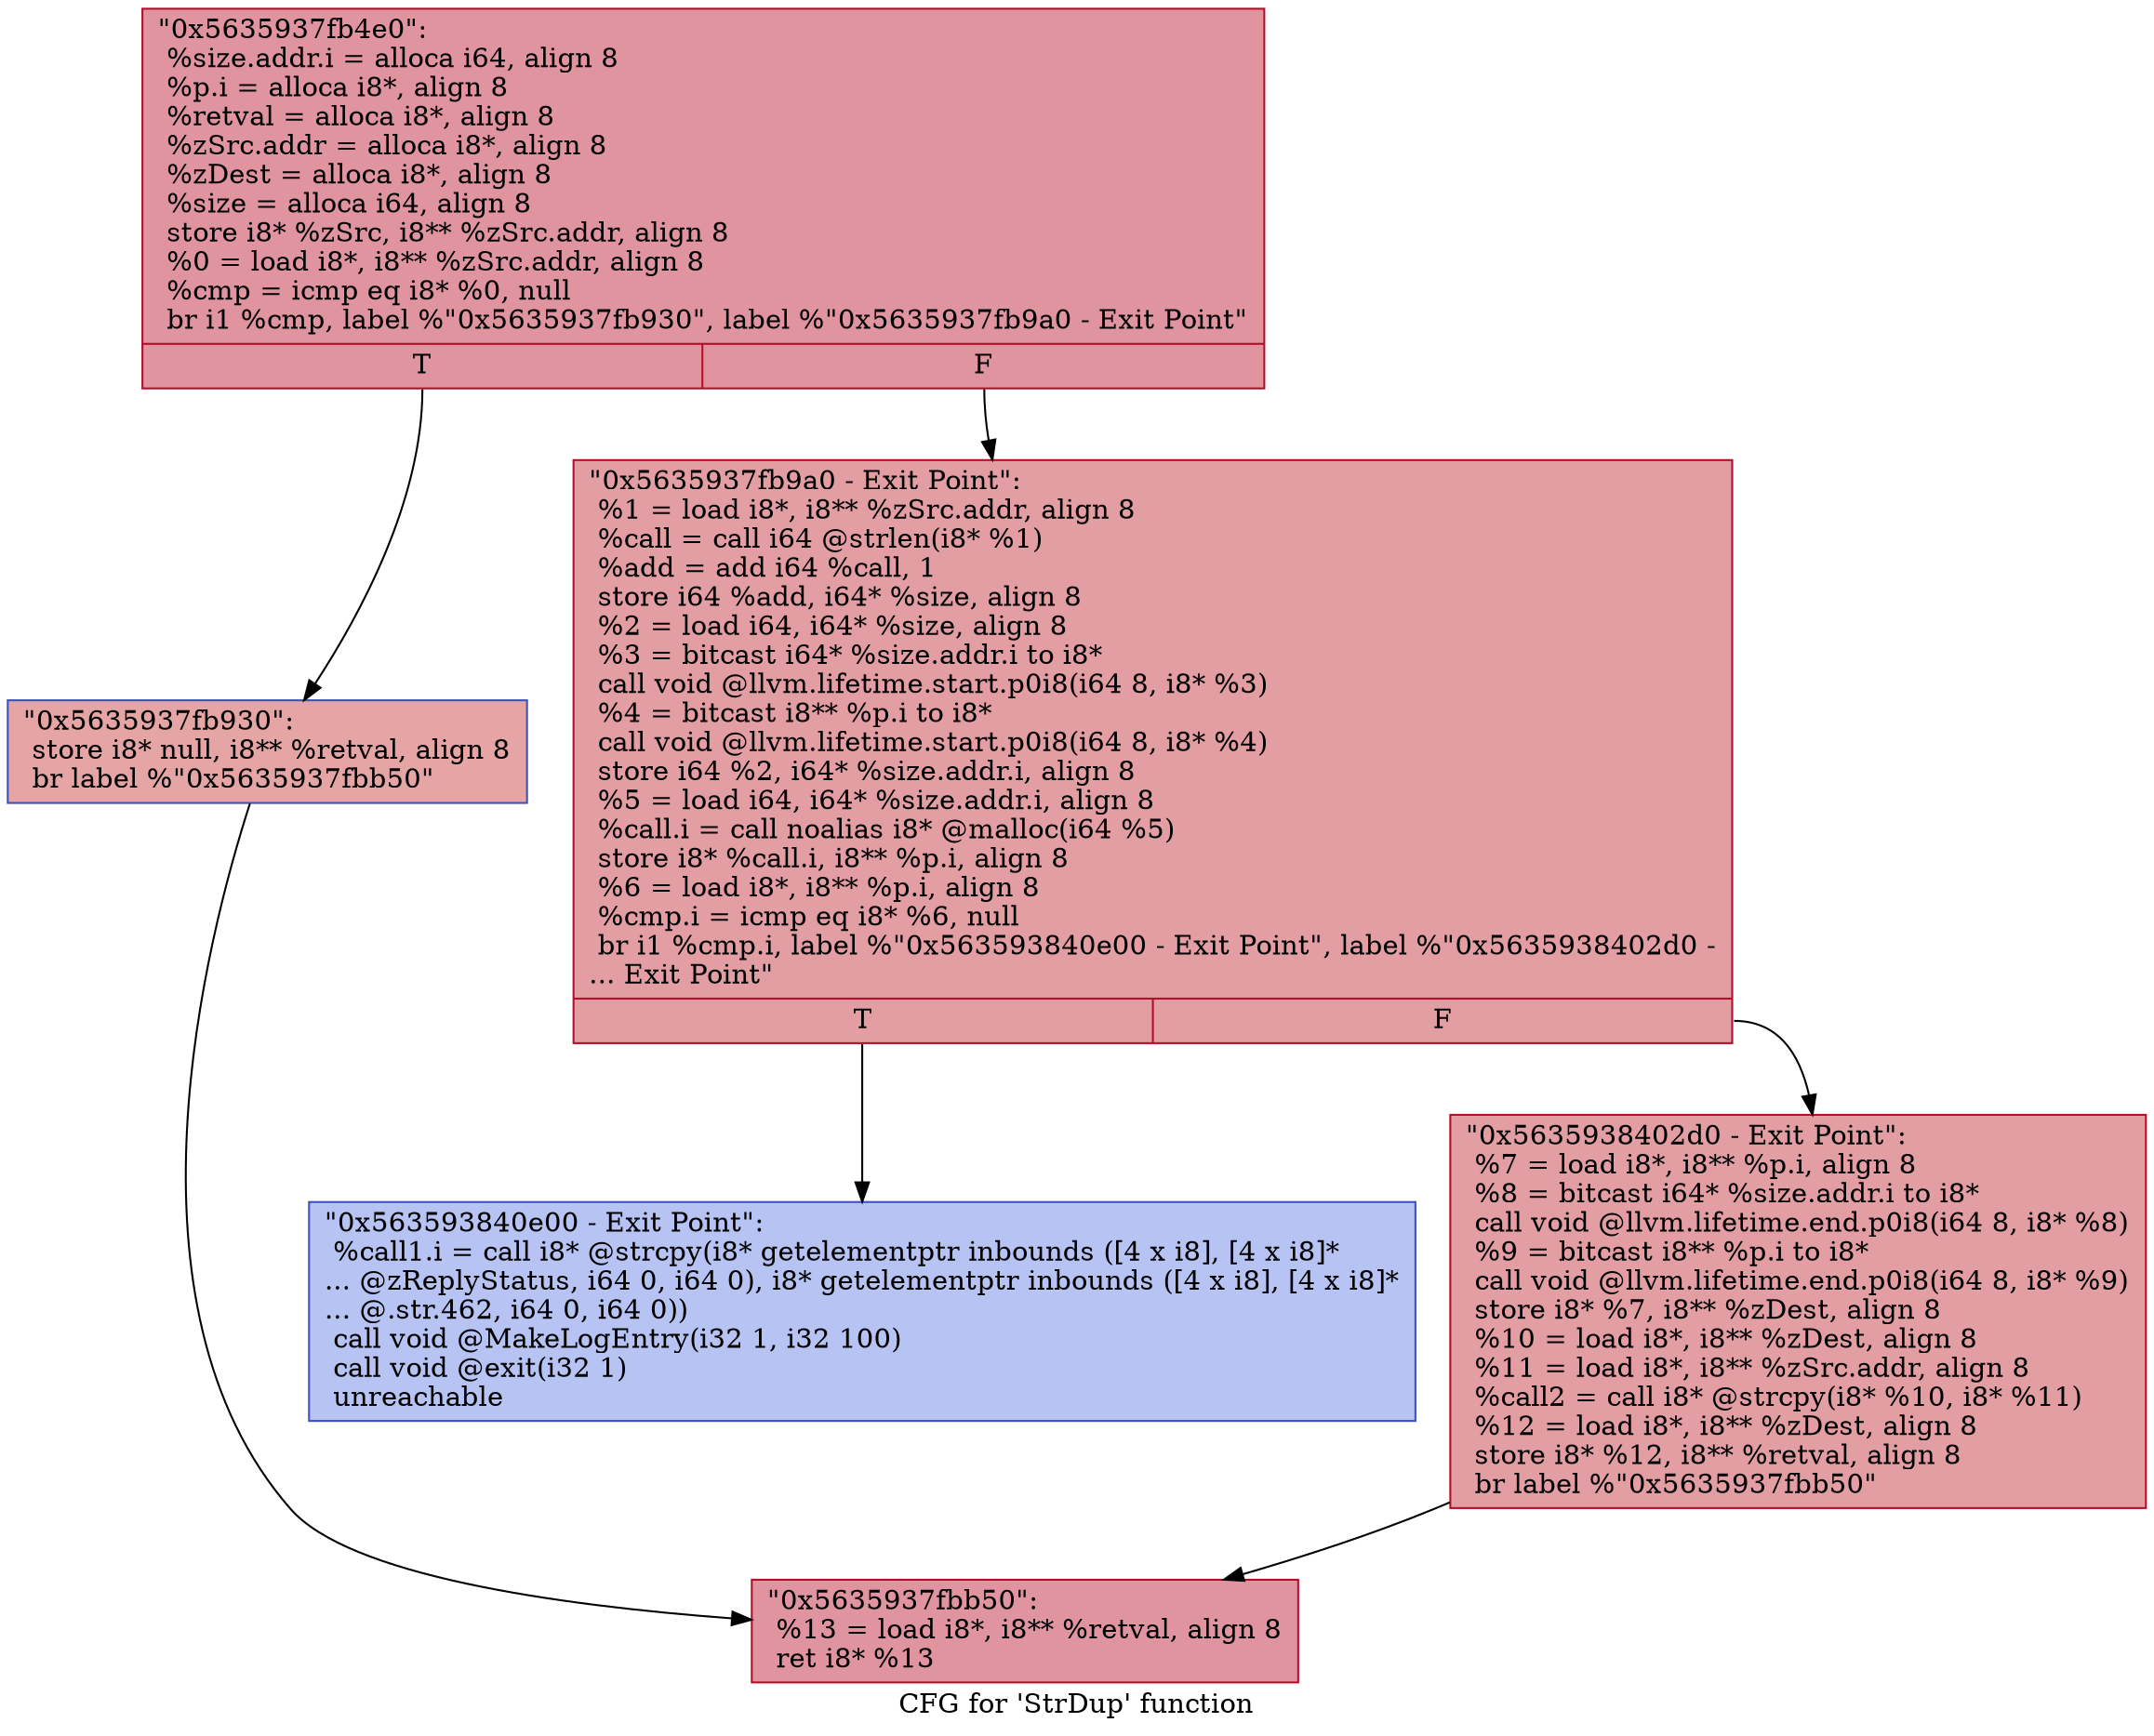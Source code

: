 digraph "CFG for 'StrDup' function" {
	label="CFG for 'StrDup' function";

	Node0x5635937fb4e0 [shape=record,color="#b70d28ff", style=filled, fillcolor="#b70d2870",label="{\"0x5635937fb4e0\":\l  %size.addr.i = alloca i64, align 8\l  %p.i = alloca i8*, align 8\l  %retval = alloca i8*, align 8\l  %zSrc.addr = alloca i8*, align 8\l  %zDest = alloca i8*, align 8\l  %size = alloca i64, align 8\l  store i8* %zSrc, i8** %zSrc.addr, align 8\l  %0 = load i8*, i8** %zSrc.addr, align 8\l  %cmp = icmp eq i8* %0, null\l  br i1 %cmp, label %\"0x5635937fb930\", label %\"0x5635937fb9a0 - Exit Point\"\l|{<s0>T|<s1>F}}"];
	Node0x5635937fb4e0:s0 -> Node0x5635937fb930;
	Node0x5635937fb4e0:s1 -> Node0x5635937fb9a0;
	Node0x5635937fb930 [shape=record,color="#3d50c3ff", style=filled, fillcolor="#c5333470",label="{\"0x5635937fb930\":                                 \l  store i8* null, i8** %retval, align 8\l  br label %\"0x5635937fbb50\"\l}"];
	Node0x5635937fb930 -> Node0x5635937fbb50;
	Node0x5635937fb9a0 [shape=record,color="#b70d28ff", style=filled, fillcolor="#be242e70",label="{\"0x5635937fb9a0 - Exit Point\":                    \l  %1 = load i8*, i8** %zSrc.addr, align 8\l  %call = call i64 @strlen(i8* %1)\l  %add = add i64 %call, 1\l  store i64 %add, i64* %size, align 8\l  %2 = load i64, i64* %size, align 8\l  %3 = bitcast i64* %size.addr.i to i8*\l  call void @llvm.lifetime.start.p0i8(i64 8, i8* %3)\l  %4 = bitcast i8** %p.i to i8*\l  call void @llvm.lifetime.start.p0i8(i64 8, i8* %4)\l  store i64 %2, i64* %size.addr.i, align 8\l  %5 = load i64, i64* %size.addr.i, align 8\l  %call.i = call noalias i8* @malloc(i64 %5)\l  store i8* %call.i, i8** %p.i, align 8\l  %6 = load i8*, i8** %p.i, align 8\l  %cmp.i = icmp eq i8* %6, null\l  br i1 %cmp.i, label %\"0x563593840e00 - Exit Point\", label %\"0x5635938402d0 -\l... Exit Point\"\l|{<s0>T|<s1>F}}"];
	Node0x5635937fb9a0:s0 -> Node0x563593840e00;
	Node0x5635937fb9a0:s1 -> Node0x5635938402d0;
	Node0x563593840e00 [shape=record,color="#3d50c3ff", style=filled, fillcolor="#5977e370",label="{\"0x563593840e00 - Exit Point\":                    \l  %call1.i = call i8* @strcpy(i8* getelementptr inbounds ([4 x i8], [4 x i8]*\l... @zReplyStatus, i64 0, i64 0), i8* getelementptr inbounds ([4 x i8], [4 x i8]*\l... @.str.462, i64 0, i64 0))\l  call void @MakeLogEntry(i32 1, i32 100)\l  call void @exit(i32 1)\l  unreachable\l}"];
	Node0x5635938402d0 [shape=record,color="#b70d28ff", style=filled, fillcolor="#be242e70",label="{\"0x5635938402d0 - Exit Point\":                    \l  %7 = load i8*, i8** %p.i, align 8\l  %8 = bitcast i64* %size.addr.i to i8*\l  call void @llvm.lifetime.end.p0i8(i64 8, i8* %8)\l  %9 = bitcast i8** %p.i to i8*\l  call void @llvm.lifetime.end.p0i8(i64 8, i8* %9)\l  store i8* %7, i8** %zDest, align 8\l  %10 = load i8*, i8** %zDest, align 8\l  %11 = load i8*, i8** %zSrc.addr, align 8\l  %call2 = call i8* @strcpy(i8* %10, i8* %11)\l  %12 = load i8*, i8** %zDest, align 8\l  store i8* %12, i8** %retval, align 8\l  br label %\"0x5635937fbb50\"\l}"];
	Node0x5635938402d0 -> Node0x5635937fbb50;
	Node0x5635937fbb50 [shape=record,color="#b70d28ff", style=filled, fillcolor="#b70d2870",label="{\"0x5635937fbb50\":                                 \l  %13 = load i8*, i8** %retval, align 8\l  ret i8* %13\l}"];
}

